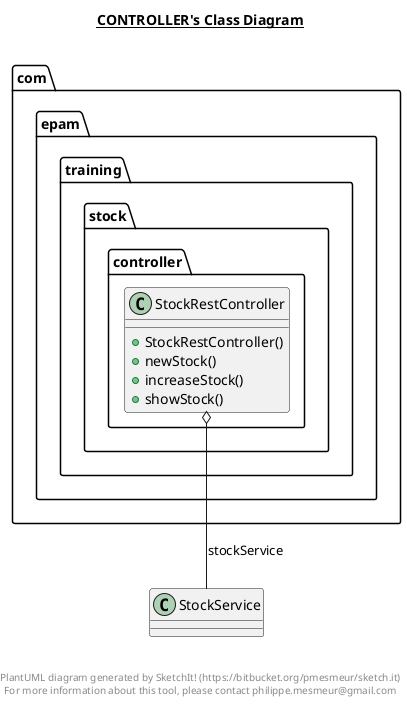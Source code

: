 @startuml

title __CONTROLLER's Class Diagram__\n

  package com.epam.training.stock {
    package com.epam.training.stock.controller {
      class StockRestController {
          + StockRestController()
          + newStock()
          + increaseStock()
          + showStock()
      }
    }
  }
  

  StockRestController o-- StockService : stockService


right footer


PlantUML diagram generated by SketchIt! (https://bitbucket.org/pmesmeur/sketch.it)
For more information about this tool, please contact philippe.mesmeur@gmail.com
endfooter

@enduml
